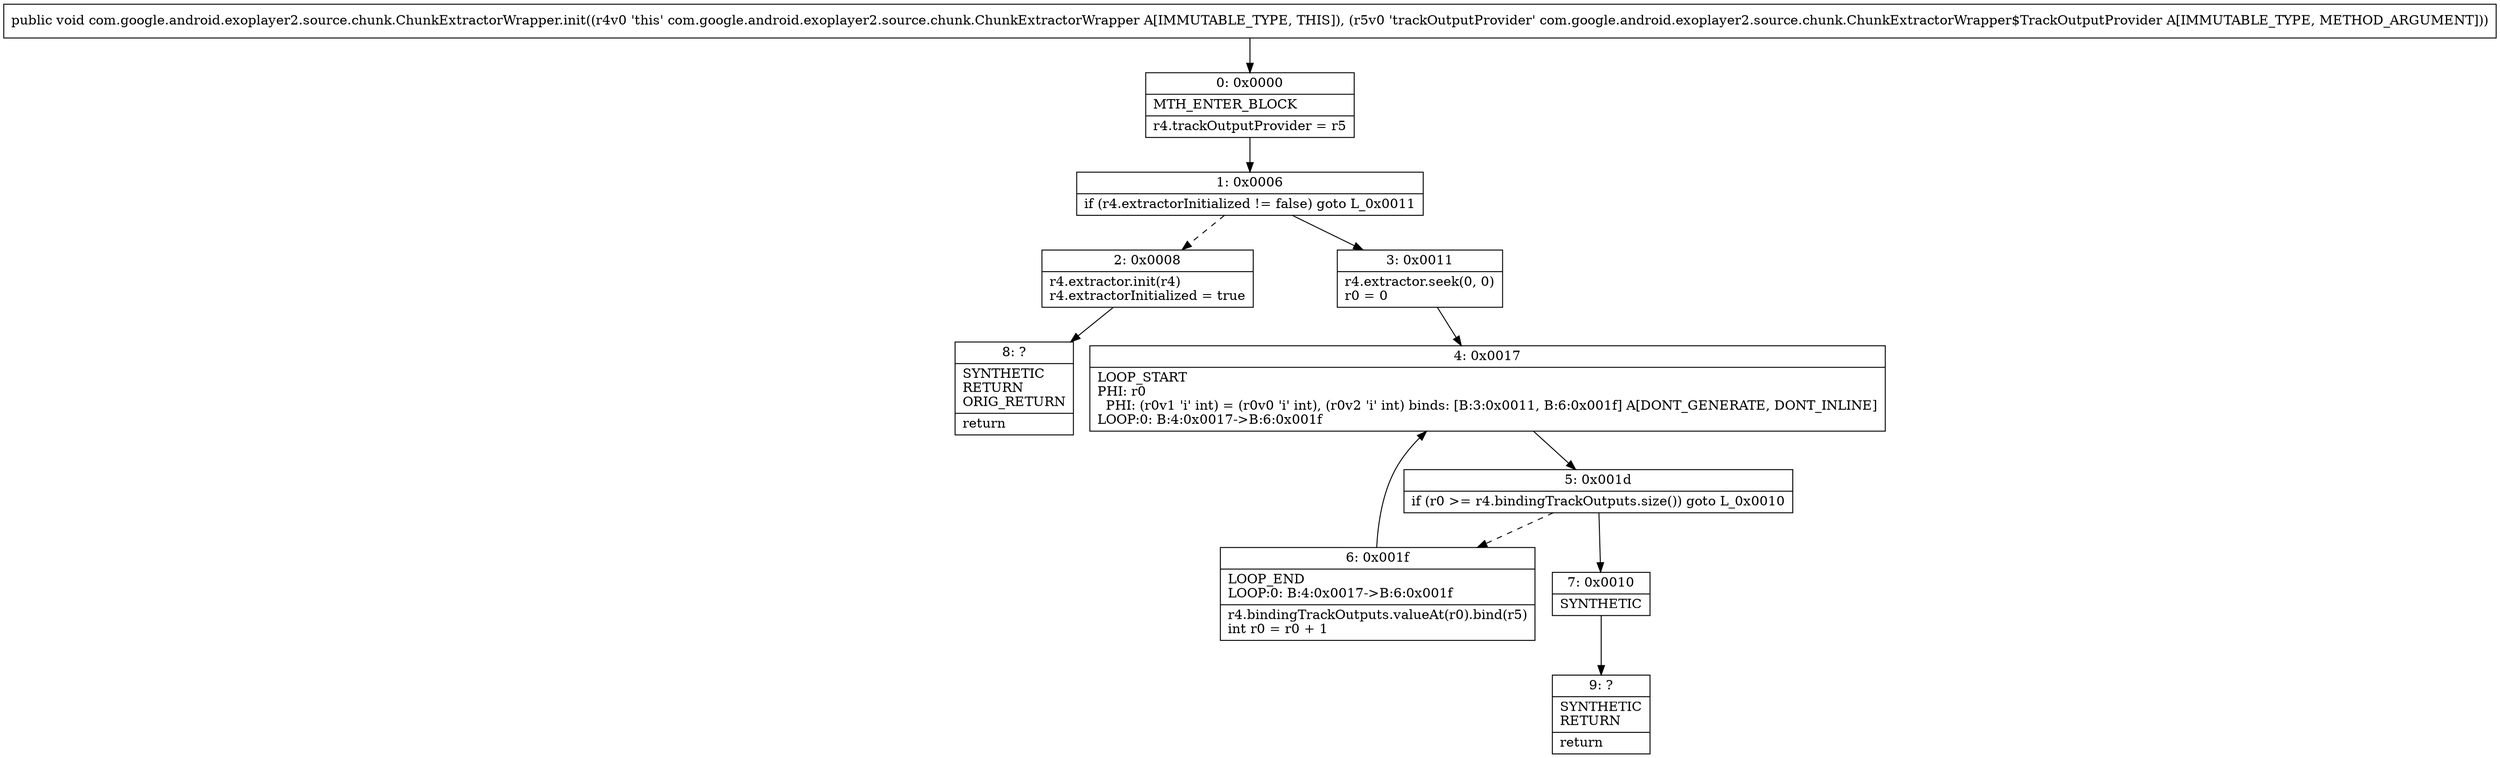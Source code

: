 digraph "CFG forcom.google.android.exoplayer2.source.chunk.ChunkExtractorWrapper.init(Lcom\/google\/android\/exoplayer2\/source\/chunk\/ChunkExtractorWrapper$TrackOutputProvider;)V" {
Node_0 [shape=record,label="{0\:\ 0x0000|MTH_ENTER_BLOCK\l|r4.trackOutputProvider = r5\l}"];
Node_1 [shape=record,label="{1\:\ 0x0006|if (r4.extractorInitialized != false) goto L_0x0011\l}"];
Node_2 [shape=record,label="{2\:\ 0x0008|r4.extractor.init(r4)\lr4.extractorInitialized = true\l}"];
Node_3 [shape=record,label="{3\:\ 0x0011|r4.extractor.seek(0, 0)\lr0 = 0\l}"];
Node_4 [shape=record,label="{4\:\ 0x0017|LOOP_START\lPHI: r0 \l  PHI: (r0v1 'i' int) = (r0v0 'i' int), (r0v2 'i' int) binds: [B:3:0x0011, B:6:0x001f] A[DONT_GENERATE, DONT_INLINE]\lLOOP:0: B:4:0x0017\-\>B:6:0x001f\l}"];
Node_5 [shape=record,label="{5\:\ 0x001d|if (r0 \>= r4.bindingTrackOutputs.size()) goto L_0x0010\l}"];
Node_6 [shape=record,label="{6\:\ 0x001f|LOOP_END\lLOOP:0: B:4:0x0017\-\>B:6:0x001f\l|r4.bindingTrackOutputs.valueAt(r0).bind(r5)\lint r0 = r0 + 1\l}"];
Node_7 [shape=record,label="{7\:\ 0x0010|SYNTHETIC\l}"];
Node_8 [shape=record,label="{8\:\ ?|SYNTHETIC\lRETURN\lORIG_RETURN\l|return\l}"];
Node_9 [shape=record,label="{9\:\ ?|SYNTHETIC\lRETURN\l|return\l}"];
MethodNode[shape=record,label="{public void com.google.android.exoplayer2.source.chunk.ChunkExtractorWrapper.init((r4v0 'this' com.google.android.exoplayer2.source.chunk.ChunkExtractorWrapper A[IMMUTABLE_TYPE, THIS]), (r5v0 'trackOutputProvider' com.google.android.exoplayer2.source.chunk.ChunkExtractorWrapper$TrackOutputProvider A[IMMUTABLE_TYPE, METHOD_ARGUMENT])) }"];
MethodNode -> Node_0;
Node_0 -> Node_1;
Node_1 -> Node_2[style=dashed];
Node_1 -> Node_3;
Node_2 -> Node_8;
Node_3 -> Node_4;
Node_4 -> Node_5;
Node_5 -> Node_6[style=dashed];
Node_5 -> Node_7;
Node_6 -> Node_4;
Node_7 -> Node_9;
}

